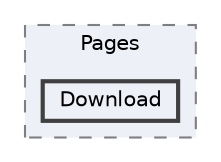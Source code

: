 digraph "BLAZAM/Pages/Download"
{
 // LATEX_PDF_SIZE
  bgcolor="transparent";
  edge [fontname=Helvetica,fontsize=10,labelfontname=Helvetica,labelfontsize=10];
  node [fontname=Helvetica,fontsize=10,shape=box,height=0.2,width=0.4];
  compound=true
  subgraph clusterdir_f1aa3b12863c6a9f02ff15814d096024 {
    graph [ bgcolor="#edf0f7", pencolor="grey50", label="Pages", fontname=Helvetica,fontsize=10 style="filled,dashed", URL="dir_f1aa3b12863c6a9f02ff15814d096024.html",tooltip=""]
  dir_62df336343376f539ea911039872fe3e [label="Download", fillcolor="#edf0f7", color="grey25", style="filled,bold", URL="dir_62df336343376f539ea911039872fe3e.html",tooltip=""];
  }
}
